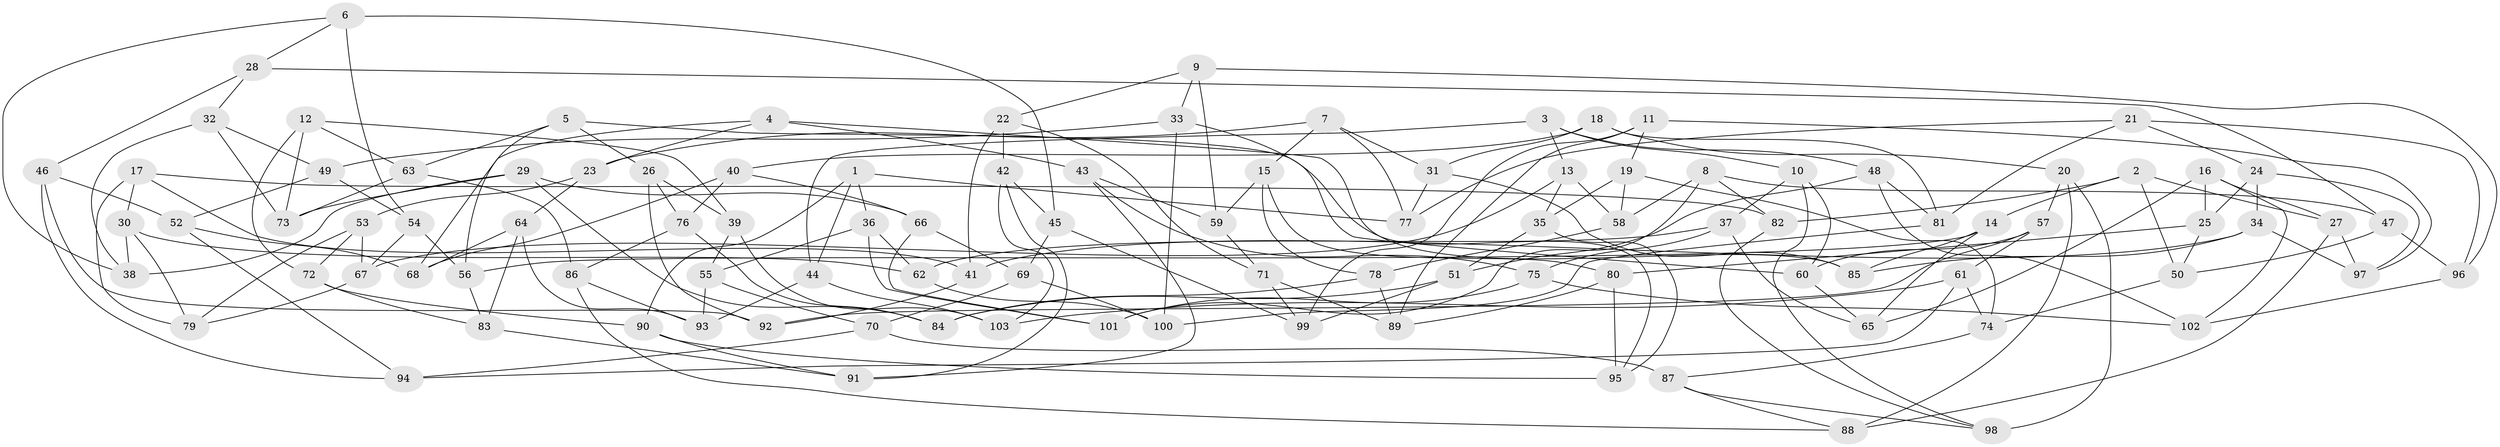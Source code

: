 // Generated by graph-tools (version 1.1) at 2025/38/03/09/25 02:38:14]
// undirected, 103 vertices, 206 edges
graph export_dot {
graph [start="1"]
  node [color=gray90,style=filled];
  1;
  2;
  3;
  4;
  5;
  6;
  7;
  8;
  9;
  10;
  11;
  12;
  13;
  14;
  15;
  16;
  17;
  18;
  19;
  20;
  21;
  22;
  23;
  24;
  25;
  26;
  27;
  28;
  29;
  30;
  31;
  32;
  33;
  34;
  35;
  36;
  37;
  38;
  39;
  40;
  41;
  42;
  43;
  44;
  45;
  46;
  47;
  48;
  49;
  50;
  51;
  52;
  53;
  54;
  55;
  56;
  57;
  58;
  59;
  60;
  61;
  62;
  63;
  64;
  65;
  66;
  67;
  68;
  69;
  70;
  71;
  72;
  73;
  74;
  75;
  76;
  77;
  78;
  79;
  80;
  81;
  82;
  83;
  84;
  85;
  86;
  87;
  88;
  89;
  90;
  91;
  92;
  93;
  94;
  95;
  96;
  97;
  98;
  99;
  100;
  101;
  102;
  103;
  1 -- 90;
  1 -- 36;
  1 -- 77;
  1 -- 44;
  2 -- 14;
  2 -- 50;
  2 -- 27;
  2 -- 82;
  3 -- 48;
  3 -- 44;
  3 -- 10;
  3 -- 13;
  4 -- 85;
  4 -- 23;
  4 -- 68;
  4 -- 43;
  5 -- 56;
  5 -- 26;
  5 -- 60;
  5 -- 63;
  6 -- 54;
  6 -- 45;
  6 -- 28;
  6 -- 38;
  7 -- 15;
  7 -- 31;
  7 -- 77;
  7 -- 23;
  8 -- 82;
  8 -- 101;
  8 -- 47;
  8 -- 58;
  9 -- 96;
  9 -- 59;
  9 -- 33;
  9 -- 22;
  10 -- 60;
  10 -- 37;
  10 -- 98;
  11 -- 19;
  11 -- 97;
  11 -- 99;
  11 -- 89;
  12 -- 72;
  12 -- 63;
  12 -- 73;
  12 -- 39;
  13 -- 58;
  13 -- 67;
  13 -- 35;
  14 -- 56;
  14 -- 65;
  14 -- 85;
  15 -- 59;
  15 -- 80;
  15 -- 78;
  16 -- 102;
  16 -- 65;
  16 -- 25;
  16 -- 27;
  17 -- 82;
  17 -- 79;
  17 -- 30;
  17 -- 41;
  18 -- 20;
  18 -- 81;
  18 -- 40;
  18 -- 31;
  19 -- 35;
  19 -- 74;
  19 -- 58;
  20 -- 98;
  20 -- 57;
  20 -- 88;
  21 -- 96;
  21 -- 81;
  21 -- 77;
  21 -- 24;
  22 -- 42;
  22 -- 71;
  22 -- 41;
  23 -- 53;
  23 -- 64;
  24 -- 97;
  24 -- 25;
  24 -- 34;
  25 -- 50;
  25 -- 80;
  26 -- 39;
  26 -- 76;
  26 -- 92;
  27 -- 97;
  27 -- 88;
  28 -- 32;
  28 -- 46;
  28 -- 47;
  29 -- 66;
  29 -- 73;
  29 -- 38;
  29 -- 84;
  30 -- 79;
  30 -- 38;
  30 -- 62;
  31 -- 77;
  31 -- 85;
  32 -- 49;
  32 -- 73;
  32 -- 38;
  33 -- 100;
  33 -- 49;
  33 -- 95;
  34 -- 41;
  34 -- 85;
  34 -- 97;
  35 -- 95;
  35 -- 51;
  36 -- 62;
  36 -- 101;
  36 -- 55;
  37 -- 65;
  37 -- 75;
  37 -- 62;
  39 -- 55;
  39 -- 103;
  40 -- 76;
  40 -- 66;
  40 -- 68;
  41 -- 92;
  42 -- 91;
  42 -- 45;
  42 -- 103;
  43 -- 59;
  43 -- 91;
  43 -- 75;
  44 -- 103;
  44 -- 93;
  45 -- 69;
  45 -- 99;
  46 -- 92;
  46 -- 94;
  46 -- 52;
  47 -- 96;
  47 -- 50;
  48 -- 81;
  48 -- 51;
  48 -- 102;
  49 -- 54;
  49 -- 52;
  50 -- 74;
  51 -- 84;
  51 -- 99;
  52 -- 68;
  52 -- 94;
  53 -- 67;
  53 -- 79;
  53 -- 72;
  54 -- 56;
  54 -- 67;
  55 -- 93;
  55 -- 70;
  56 -- 83;
  57 -- 60;
  57 -- 92;
  57 -- 61;
  58 -- 78;
  59 -- 71;
  60 -- 65;
  61 -- 103;
  61 -- 94;
  61 -- 74;
  62 -- 100;
  63 -- 73;
  63 -- 86;
  64 -- 83;
  64 -- 93;
  64 -- 68;
  66 -- 69;
  66 -- 101;
  67 -- 79;
  69 -- 100;
  69 -- 70;
  70 -- 87;
  70 -- 94;
  71 -- 99;
  71 -- 89;
  72 -- 83;
  72 -- 90;
  74 -- 87;
  75 -- 102;
  75 -- 101;
  76 -- 84;
  76 -- 86;
  78 -- 84;
  78 -- 89;
  80 -- 95;
  80 -- 89;
  81 -- 100;
  82 -- 98;
  83 -- 91;
  86 -- 93;
  86 -- 88;
  87 -- 98;
  87 -- 88;
  90 -- 95;
  90 -- 91;
  96 -- 102;
}

